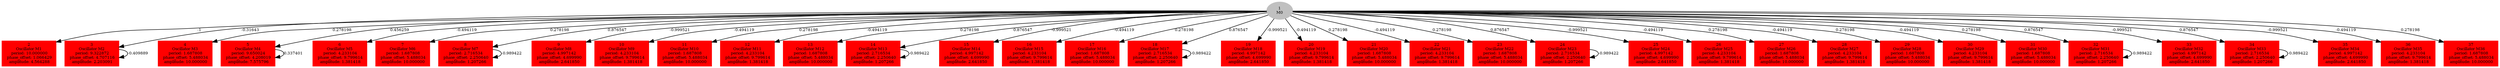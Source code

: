  digraph g{ forcelabels=true;
1[label=<1<BR/>M0>,color="grey",style=filled,fontsize=8];
2 [label=<2<BR />Oscillator M1<BR /> period: 10.000000<BR /> phase_offset: 1.066429<BR /> amplitude: 4.564288>, shape=box,color=red,style=filled,fontsize=8];3 [label=<3<BR />Oscillator M2<BR /> period: 9.322872<BR /> phase_offset: 4.707116<BR /> amplitude: 2.203091>, shape=box,color=red,style=filled,fontsize=8];4 [label=<4<BR />Oscillator M3<BR /> period: 1.687808<BR /> phase_offset: 5.488034<BR /> amplitude: 10.000000>, shape=box,color=red,style=filled,fontsize=8];5 [label=<5<BR />Oscillator M4<BR /> period: 9.650024<BR /> phase_offset: 4.208019<BR /> amplitude: 7.575796>, shape=box,color=red,style=filled,fontsize=8];6 [label=<6<BR />Oscillator M5<BR /> period: 4.233104<BR /> phase_offset: 9.799614<BR /> amplitude: 1.381418>, shape=box,color=red,style=filled,fontsize=8];7 [label=<7<BR />Oscillator M6<BR /> period: 1.687808<BR /> phase_offset: 5.488034<BR /> amplitude: 10.000000>, shape=box,color=red,style=filled,fontsize=8];8 [label=<8<BR />Oscillator M7<BR /> period: 2.716534<BR /> phase_offset: 2.250640<BR /> amplitude: 1.207266>, shape=box,color=red,style=filled,fontsize=8];9 [label=<9<BR />Oscillator M8<BR /> period: 4.997142<BR /> phase_offset: 4.699990<BR /> amplitude: 2.641850>, shape=box,color=red,style=filled,fontsize=8];10 [label=<10<BR />Oscillator M9<BR /> period: 4.233104<BR /> phase_offset: 9.799614<BR /> amplitude: 1.381418>, shape=box,color=red,style=filled,fontsize=8];11 [label=<11<BR />Oscillator M10<BR /> period: 1.687808<BR /> phase_offset: 5.488034<BR /> amplitude: 10.000000>, shape=box,color=red,style=filled,fontsize=8];12 [label=<12<BR />Oscillator M11<BR /> period: 4.233104<BR /> phase_offset: 9.799614<BR /> amplitude: 1.381418>, shape=box,color=red,style=filled,fontsize=8];13 [label=<13<BR />Oscillator M12<BR /> period: 1.687808<BR /> phase_offset: 5.488034<BR /> amplitude: 10.000000>, shape=box,color=red,style=filled,fontsize=8];14 [label=<14<BR />Oscillator M13<BR /> period: 2.716534<BR /> phase_offset: 2.250640<BR /> amplitude: 1.207266>, shape=box,color=red,style=filled,fontsize=8];15 [label=<15<BR />Oscillator M14<BR /> period: 4.997142<BR /> phase_offset: 4.699990<BR /> amplitude: 2.641850>, shape=box,color=red,style=filled,fontsize=8];16 [label=<16<BR />Oscillator M15<BR /> period: 4.233104<BR /> phase_offset: 9.799614<BR /> amplitude: 1.381418>, shape=box,color=red,style=filled,fontsize=8];17 [label=<17<BR />Oscillator M16<BR /> period: 1.687808<BR /> phase_offset: 5.488034<BR /> amplitude: 10.000000>, shape=box,color=red,style=filled,fontsize=8];18 [label=<18<BR />Oscillator M17<BR /> period: 2.716534<BR /> phase_offset: 2.250640<BR /> amplitude: 1.207266>, shape=box,color=red,style=filled,fontsize=8];19 [label=<19<BR />Oscillator M18<BR /> period: 4.997142<BR /> phase_offset: 4.699990<BR /> amplitude: 2.641850>, shape=box,color=red,style=filled,fontsize=8];20 [label=<20<BR />Oscillator M19<BR /> period: 4.233104<BR /> phase_offset: 9.799614<BR /> amplitude: 1.381418>, shape=box,color=red,style=filled,fontsize=8];21 [label=<21<BR />Oscillator M20<BR /> period: 1.687808<BR /> phase_offset: 5.488034<BR /> amplitude: 10.000000>, shape=box,color=red,style=filled,fontsize=8];22 [label=<22<BR />Oscillator M21<BR /> period: 4.233104<BR /> phase_offset: 9.799614<BR /> amplitude: 1.381418>, shape=box,color=red,style=filled,fontsize=8];23 [label=<23<BR />Oscillator M22<BR /> period: 1.687808<BR /> phase_offset: 5.488034<BR /> amplitude: 10.000000>, shape=box,color=red,style=filled,fontsize=8];24 [label=<24<BR />Oscillator M23<BR /> period: 2.716534<BR /> phase_offset: 2.250640<BR /> amplitude: 1.207266>, shape=box,color=red,style=filled,fontsize=8];25 [label=<25<BR />Oscillator M24<BR /> period: 4.997142<BR /> phase_offset: 4.699990<BR /> amplitude: 2.641850>, shape=box,color=red,style=filled,fontsize=8];26 [label=<26<BR />Oscillator M25<BR /> period: 4.233104<BR /> phase_offset: 9.799614<BR /> amplitude: 1.381418>, shape=box,color=red,style=filled,fontsize=8];27 [label=<27<BR />Oscillator M26<BR /> period: 1.687808<BR /> phase_offset: 5.488034<BR /> amplitude: 10.000000>, shape=box,color=red,style=filled,fontsize=8];28 [label=<28<BR />Oscillator M27<BR /> period: 4.233104<BR /> phase_offset: 9.799614<BR /> amplitude: 1.381418>, shape=box,color=red,style=filled,fontsize=8];29 [label=<29<BR />Oscillator M28<BR /> period: 1.687808<BR /> phase_offset: 5.488034<BR /> amplitude: 10.000000>, shape=box,color=red,style=filled,fontsize=8];30 [label=<30<BR />Oscillator M29<BR /> period: 4.233104<BR /> phase_offset: 9.799614<BR /> amplitude: 1.381418>, shape=box,color=red,style=filled,fontsize=8];31 [label=<31<BR />Oscillator M30<BR /> period: 1.687808<BR /> phase_offset: 5.488034<BR /> amplitude: 10.000000>, shape=box,color=red,style=filled,fontsize=8];32 [label=<32<BR />Oscillator M31<BR /> period: 2.716534<BR /> phase_offset: 2.250640<BR /> amplitude: 1.207266>, shape=box,color=red,style=filled,fontsize=8];33 [label=<33<BR />Oscillator M32<BR /> period: 4.997142<BR /> phase_offset: 4.699990<BR /> amplitude: 2.641850>, shape=box,color=red,style=filled,fontsize=8];34 [label=<34<BR />Oscillator M33<BR /> period: 2.716534<BR /> phase_offset: 2.250640<BR /> amplitude: 1.207266>, shape=box,color=red,style=filled,fontsize=8];35 [label=<35<BR />Oscillator M34<BR /> period: 4.997142<BR /> phase_offset: 4.699990<BR /> amplitude: 2.641850>, shape=box,color=red,style=filled,fontsize=8];36 [label=<36<BR />Oscillator M35<BR /> period: 4.233104<BR /> phase_offset: 9.799614<BR /> amplitude: 1.381418>, shape=box,color=red,style=filled,fontsize=8];37 [label=<37<BR />Oscillator M36<BR /> period: 1.687808<BR /> phase_offset: 5.488034<BR /> amplitude: 10.000000>, shape=box,color=red,style=filled,fontsize=8];1 -> 2[label="-1 ",fontsize="8"];
1 -> 3[label="-0.31643 ",fontsize="8"];
1 -> 4[label="0.278198 ",fontsize="8"];
1 -> 5[label="0.456259 ",fontsize="8"];
1 -> 6[label="-0.494119 ",fontsize="8"];
1 -> 7[label="0.278198 ",fontsize="8"];
1 -> 8[label="0.876547 ",fontsize="8"];
1 -> 9[label="-0.999521 ",fontsize="8"];
1 -> 10[label="-0.494119 ",fontsize="8"];
1 -> 11[label="0.278198 ",fontsize="8"];
1 -> 12[label="-0.494119 ",fontsize="8"];
1 -> 13[label="0.278198 ",fontsize="8"];
1 -> 14[label="0.876547 ",fontsize="8"];
1 -> 15[label="-0.999521 ",fontsize="8"];
1 -> 16[label="-0.494119 ",fontsize="8"];
1 -> 17[label="0.278198 ",fontsize="8"];
1 -> 18[label="0.876547 ",fontsize="8"];
1 -> 19[label="-0.999521 ",fontsize="8"];
1 -> 20[label="-0.494119 ",fontsize="8"];
1 -> 21[label="0.278198 ",fontsize="8"];
1 -> 22[label="-0.494119 ",fontsize="8"];
1 -> 23[label="0.278198 ",fontsize="8"];
1 -> 24[label="0.876547 ",fontsize="8"];
1 -> 25[label="-0.999521 ",fontsize="8"];
1 -> 26[label="-0.494119 ",fontsize="8"];
1 -> 27[label="0.278198 ",fontsize="8"];
1 -> 28[label="-0.494119 ",fontsize="8"];
1 -> 29[label="0.278198 ",fontsize="8"];
1 -> 30[label="-0.494119 ",fontsize="8"];
1 -> 31[label="0.278198 ",fontsize="8"];
1 -> 32[label="0.876547 ",fontsize="8"];
1 -> 33[label="-0.999521 ",fontsize="8"];
1 -> 34[label="0.876547 ",fontsize="8"];
1 -> 35[label="-0.999521 ",fontsize="8"];
1 -> 36[label="-0.494119 ",fontsize="8"];
1 -> 37[label="0.278198 ",fontsize="8"];
3 -> 3[label="-0.409889 ",fontsize="8"];
5 -> 5[label="0.337401 ",fontsize="8"];
8 -> 8[label="-0.989422 ",fontsize="8"];
14 -> 14[label="-0.989422 ",fontsize="8"];
18 -> 18[label="-0.989422 ",fontsize="8"];
24 -> 24[label="-0.989422 ",fontsize="8"];
32 -> 32[label="-0.989422 ",fontsize="8"];
34 -> 34[label="-0.989422 ",fontsize="8"];
 }
